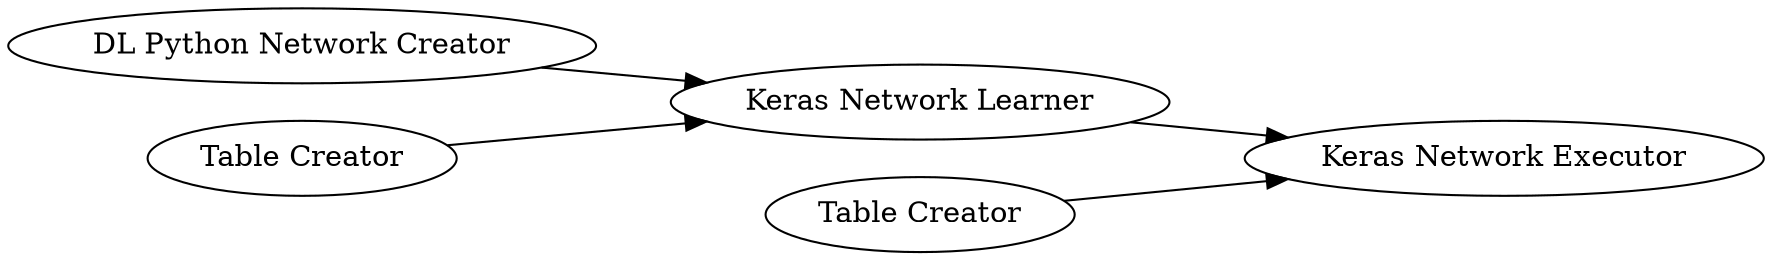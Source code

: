 digraph {
	91 -> 89
	89 -> 94
	93 -> 94
	92 -> 89
	91 [label="DL Python Network Creator"]
	94 [label="Keras Network Executor"]
	92 [label="Table Creator"]
	89 [label="Keras Network Learner"]
	93 [label="Table Creator"]
	rankdir=LR
}
